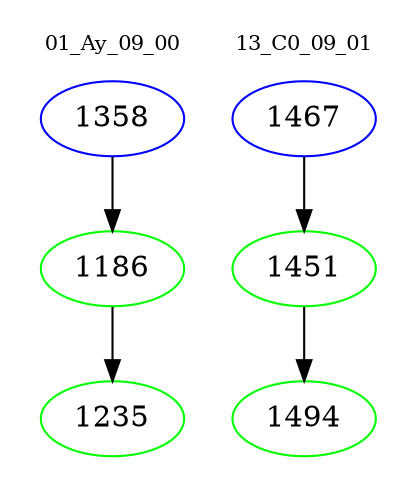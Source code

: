 digraph{
subgraph cluster_0 {
color = white
label = "01_Ay_09_00";
fontsize=10;
T0_1358 [label="1358", color="blue"]
T0_1358 -> T0_1186 [color="black"]
T0_1186 [label="1186", color="green"]
T0_1186 -> T0_1235 [color="black"]
T0_1235 [label="1235", color="green"]
}
subgraph cluster_1 {
color = white
label = "13_C0_09_01";
fontsize=10;
T1_1467 [label="1467", color="blue"]
T1_1467 -> T1_1451 [color="black"]
T1_1451 [label="1451", color="green"]
T1_1451 -> T1_1494 [color="black"]
T1_1494 [label="1494", color="green"]
}
}
